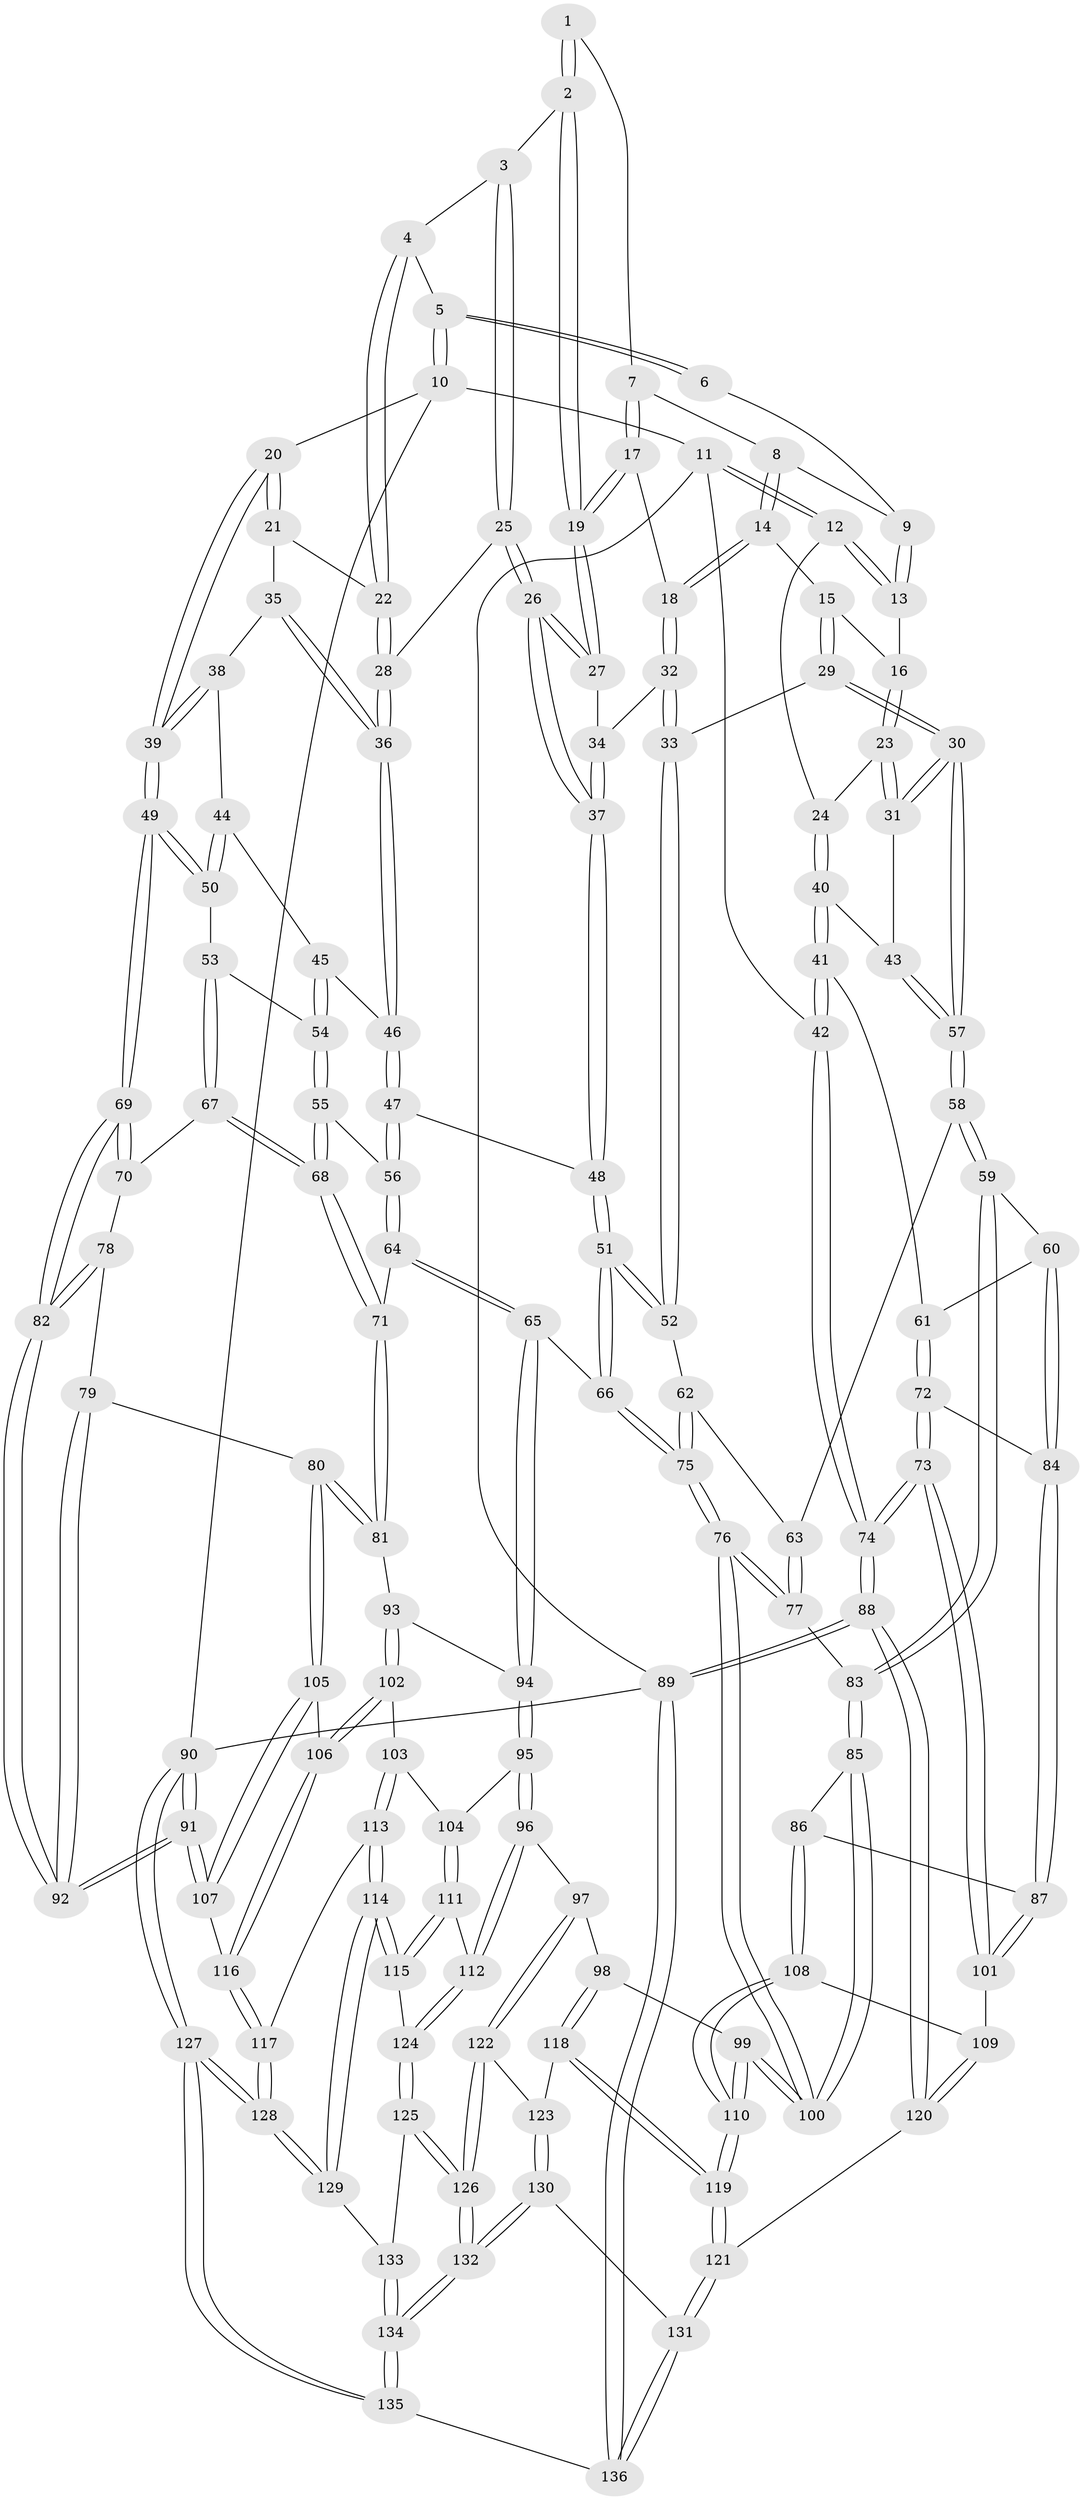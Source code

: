 // Generated by graph-tools (version 1.1) at 2025/27/03/09/25 03:27:03]
// undirected, 136 vertices, 337 edges
graph export_dot {
graph [start="1"]
  node [color=gray90,style=filled];
  1 [pos="+0.4555574633489497+0"];
  2 [pos="+0.5874825548710845+0.09255387781487574"];
  3 [pos="+0.7039476270662927+0.10866781668039549"];
  4 [pos="+0.8197692023136253+0"];
  5 [pos="+0.9166847170734136+0"];
  6 [pos="+0.44430194186638583+0"];
  7 [pos="+0.4658082771296348+0.10013203178726446"];
  8 [pos="+0.410411975198798+0.09055095244883614"];
  9 [pos="+0.40623419481889533+0"];
  10 [pos="+1+0"];
  11 [pos="+0+0"];
  12 [pos="+0+0"];
  13 [pos="+0.05986543159778148+0"];
  14 [pos="+0.39538972116568805+0.15508276325859974"];
  15 [pos="+0.36132171063944835+0.15832327521650194"];
  16 [pos="+0.28313010357610163+0.09291677642772384"];
  17 [pos="+0.47976907677384745+0.15752555282051728"];
  18 [pos="+0.4393699487761006+0.16866391003600856"];
  19 [pos="+0.5281099291038267+0.16586075159398855"];
  20 [pos="+1+0"];
  21 [pos="+0.9101476502637155+0.20434853149260376"];
  22 [pos="+0.8725472310255613+0.19711507796382066"];
  23 [pos="+0.24455765648441055+0.2612650017373409"];
  24 [pos="+0.2218941257094339+0.2523547981952569"];
  25 [pos="+0.7270619175897778+0.23661017389028982"];
  26 [pos="+0.6790170493852491+0.2774299892107293"];
  27 [pos="+0.5292654270162094+0.1693881798435593"];
  28 [pos="+0.76725445964284+0.2466626584965344"];
  29 [pos="+0.3128046327122769+0.32811257827066526"];
  30 [pos="+0.3095842641649739+0.32907786898881247"];
  31 [pos="+0.3047052654408731+0.32462956948913096"];
  32 [pos="+0.4233212320850824+0.3190485923697997"];
  33 [pos="+0.41033408398382937+0.3378405646056605"];
  34 [pos="+0.5158334227859108+0.25632997771509186"];
  35 [pos="+0.9259900916593299+0.2662944921857658"];
  36 [pos="+0.8282145397911731+0.3288426880831997"];
  37 [pos="+0.641166766203957+0.342137715827426"];
  38 [pos="+0.9510978445062146+0.2980962354379939"];
  39 [pos="+1+0.34637731048987"];
  40 [pos="+0.023213291112704555+0.29350311793855766"];
  41 [pos="+0+0.3015204972019135"];
  42 [pos="+0+0.2313828167177403"];
  43 [pos="+0.14490105423830285+0.3191976826378726"];
  44 [pos="+0.9070441020679558+0.36020242594673985"];
  45 [pos="+0.8789750717073221+0.3651221229280818"];
  46 [pos="+0.8403446140227293+0.36239661052376265"];
  47 [pos="+0.8204457349725652+0.4013304310556129"];
  48 [pos="+0.6394564781517867+0.350483026295813"];
  49 [pos="+1+0.35894788224441787"];
  50 [pos="+0.9879736259880114+0.4182900378609592"];
  51 [pos="+0.5961066992115203+0.4490918395117964"];
  52 [pos="+0.4785577904162271+0.4107330712687218"];
  53 [pos="+0.9576920306009126+0.4459063140734054"];
  54 [pos="+0.910553025111186+0.43464226568815595"];
  55 [pos="+0.8499008298598062+0.4611674908937895"];
  56 [pos="+0.8181634017239354+0.4222221179471925"];
  57 [pos="+0.2715591608930336+0.39308114404942207"];
  58 [pos="+0.24108069174504848+0.4500303638180331"];
  59 [pos="+0.23526072031703926+0.4544691303560773"];
  60 [pos="+0.2344968269766578+0.45465095217727514"];
  61 [pos="+0.1008913327435521+0.4283358868870513"];
  62 [pos="+0.4096322874044504+0.4901324554351682"];
  63 [pos="+0.34877443205118286+0.4982603484650136"];
  64 [pos="+0.710058649268013+0.4946535634742277"];
  65 [pos="+0.634322526823283+0.5146072741942249"];
  66 [pos="+0.6130430013501723+0.4935745829816889"];
  67 [pos="+0.9343260532960972+0.5045723634290126"];
  68 [pos="+0.8727613770659658+0.5266408334596663"];
  69 [pos="+1+0.43985224247998617"];
  70 [pos="+0.9377320271148567+0.506890491512019"];
  71 [pos="+0.8641964832266319+0.544057845185461"];
  72 [pos="+0.06750076955303781+0.557677972164629"];
  73 [pos="+0+0.6752795740522582"];
  74 [pos="+0+0.6776623115011785"];
  75 [pos="+0.4429866771468904+0.6072716178510987"];
  76 [pos="+0.4045999023153939+0.6676792989472934"];
  77 [pos="+0.3720485332249702+0.6187438299538959"];
  78 [pos="+0.9721310152966579+0.5359146097996894"];
  79 [pos="+0.9345934991873489+0.6483795651737065"];
  80 [pos="+0.9070084134253482+0.6489255637630235"];
  81 [pos="+0.8602997721343737+0.6181606408295848"];
  82 [pos="+1+0.56632031210507"];
  83 [pos="+0.2696424206297785+0.5462142533114709"];
  84 [pos="+0.15487063106902024+0.6069058573079932"];
  85 [pos="+0.24809347795494088+0.656002730686499"];
  86 [pos="+0.19497868131093943+0.672834518686591"];
  87 [pos="+0.16362754515360642+0.6457256997499164"];
  88 [pos="+0+0.9816785670005297"];
  89 [pos="+0+1"];
  90 [pos="+1+1"];
  91 [pos="+1+0.9246279041748857"];
  92 [pos="+1+0.7251393269429295"];
  93 [pos="+0.8007994983891839+0.6372210304968943"];
  94 [pos="+0.6550836574458113+0.5829054825000283"];
  95 [pos="+0.6245433521393401+0.6824940664873985"];
  96 [pos="+0.5616062862526424+0.7340545437113322"];
  97 [pos="+0.4713066091230558+0.7441717029233775"];
  98 [pos="+0.4288373813482709+0.724151707962122"];
  99 [pos="+0.4119262599523469+0.7106626023652233"];
  100 [pos="+0.40253336576829285+0.6847648439356062"];
  101 [pos="+0.004707361824556433+0.7028071215547947"];
  102 [pos="+0.7766912416997398+0.7456616151744097"];
  103 [pos="+0.7645158813544473+0.7514753998281265"];
  104 [pos="+0.7079324315384828+0.7494806962302905"];
  105 [pos="+0.8970280692527278+0.6991488814251715"];
  106 [pos="+0.821317150027723+0.7674847488238746"];
  107 [pos="+0.9218488781403872+0.7913654249752549"];
  108 [pos="+0.19254415139234643+0.7318609948705949"];
  109 [pos="+0.12571949400091387+0.7924252455355204"];
  110 [pos="+0.2834855543521804+0.806160131704183"];
  111 [pos="+0.6963505847633427+0.7878909942543219"];
  112 [pos="+0.6053748767939797+0.8152323533389707"];
  113 [pos="+0.7567130677912847+0.8570186922942405"];
  114 [pos="+0.715638128783311+0.9038648824536103"];
  115 [pos="+0.6991020603897693+0.8787299712321338"];
  116 [pos="+0.8545224346472545+0.8160483344327929"];
  117 [pos="+0.849675210724636+0.8318097008457055"];
  118 [pos="+0.3825368230783264+0.873732890283911"];
  119 [pos="+0.2659818817266092+0.890285055489208"];
  120 [pos="+0.1236321607302421+0.8594488213925691"];
  121 [pos="+0.22943753239506676+0.9516418558187374"];
  122 [pos="+0.48973799059067463+0.8780669340525996"];
  123 [pos="+0.41336072357679354+0.9061634845521293"];
  124 [pos="+0.6073895586852018+0.8220814385802098"];
  125 [pos="+0.5666379478197905+0.9021857139668545"];
  126 [pos="+0.5245868572685691+0.9177220554833079"];
  127 [pos="+1+1"];
  128 [pos="+0.9519965128651957+1"];
  129 [pos="+0.7156428595672013+0.90498281952492"];
  130 [pos="+0.4015930831230962+0.941653191458926"];
  131 [pos="+0.2322782370521657+0.9771660674138711"];
  132 [pos="+0.5032644743103769+1"];
  133 [pos="+0.6518157981700102+0.932950331423017"];
  134 [pos="+0.5219282933444178+1"];
  135 [pos="+0.521636988805861+1"];
  136 [pos="+0.18112720052969597+1"];
  1 -- 2;
  1 -- 2;
  1 -- 7;
  2 -- 3;
  2 -- 19;
  2 -- 19;
  3 -- 4;
  3 -- 25;
  3 -- 25;
  4 -- 5;
  4 -- 22;
  4 -- 22;
  5 -- 6;
  5 -- 6;
  5 -- 10;
  5 -- 10;
  6 -- 9;
  7 -- 8;
  7 -- 17;
  7 -- 17;
  8 -- 9;
  8 -- 14;
  8 -- 14;
  9 -- 13;
  9 -- 13;
  10 -- 11;
  10 -- 20;
  10 -- 90;
  11 -- 12;
  11 -- 12;
  11 -- 42;
  11 -- 89;
  12 -- 13;
  12 -- 13;
  12 -- 24;
  13 -- 16;
  14 -- 15;
  14 -- 18;
  14 -- 18;
  15 -- 16;
  15 -- 29;
  15 -- 29;
  16 -- 23;
  16 -- 23;
  17 -- 18;
  17 -- 19;
  17 -- 19;
  18 -- 32;
  18 -- 32;
  19 -- 27;
  19 -- 27;
  20 -- 21;
  20 -- 21;
  20 -- 39;
  20 -- 39;
  21 -- 22;
  21 -- 35;
  22 -- 28;
  22 -- 28;
  23 -- 24;
  23 -- 31;
  23 -- 31;
  24 -- 40;
  24 -- 40;
  25 -- 26;
  25 -- 26;
  25 -- 28;
  26 -- 27;
  26 -- 27;
  26 -- 37;
  26 -- 37;
  27 -- 34;
  28 -- 36;
  28 -- 36;
  29 -- 30;
  29 -- 30;
  29 -- 33;
  30 -- 31;
  30 -- 31;
  30 -- 57;
  30 -- 57;
  31 -- 43;
  32 -- 33;
  32 -- 33;
  32 -- 34;
  33 -- 52;
  33 -- 52;
  34 -- 37;
  34 -- 37;
  35 -- 36;
  35 -- 36;
  35 -- 38;
  36 -- 46;
  36 -- 46;
  37 -- 48;
  37 -- 48;
  38 -- 39;
  38 -- 39;
  38 -- 44;
  39 -- 49;
  39 -- 49;
  40 -- 41;
  40 -- 41;
  40 -- 43;
  41 -- 42;
  41 -- 42;
  41 -- 61;
  42 -- 74;
  42 -- 74;
  43 -- 57;
  43 -- 57;
  44 -- 45;
  44 -- 50;
  44 -- 50;
  45 -- 46;
  45 -- 54;
  45 -- 54;
  46 -- 47;
  46 -- 47;
  47 -- 48;
  47 -- 56;
  47 -- 56;
  48 -- 51;
  48 -- 51;
  49 -- 50;
  49 -- 50;
  49 -- 69;
  49 -- 69;
  50 -- 53;
  51 -- 52;
  51 -- 52;
  51 -- 66;
  51 -- 66;
  52 -- 62;
  53 -- 54;
  53 -- 67;
  53 -- 67;
  54 -- 55;
  54 -- 55;
  55 -- 56;
  55 -- 68;
  55 -- 68;
  56 -- 64;
  56 -- 64;
  57 -- 58;
  57 -- 58;
  58 -- 59;
  58 -- 59;
  58 -- 63;
  59 -- 60;
  59 -- 83;
  59 -- 83;
  60 -- 61;
  60 -- 84;
  60 -- 84;
  61 -- 72;
  61 -- 72;
  62 -- 63;
  62 -- 75;
  62 -- 75;
  63 -- 77;
  63 -- 77;
  64 -- 65;
  64 -- 65;
  64 -- 71;
  65 -- 66;
  65 -- 94;
  65 -- 94;
  66 -- 75;
  66 -- 75;
  67 -- 68;
  67 -- 68;
  67 -- 70;
  68 -- 71;
  68 -- 71;
  69 -- 70;
  69 -- 70;
  69 -- 82;
  69 -- 82;
  70 -- 78;
  71 -- 81;
  71 -- 81;
  72 -- 73;
  72 -- 73;
  72 -- 84;
  73 -- 74;
  73 -- 74;
  73 -- 101;
  73 -- 101;
  74 -- 88;
  74 -- 88;
  75 -- 76;
  75 -- 76;
  76 -- 77;
  76 -- 77;
  76 -- 100;
  76 -- 100;
  77 -- 83;
  78 -- 79;
  78 -- 82;
  78 -- 82;
  79 -- 80;
  79 -- 92;
  79 -- 92;
  80 -- 81;
  80 -- 81;
  80 -- 105;
  80 -- 105;
  81 -- 93;
  82 -- 92;
  82 -- 92;
  83 -- 85;
  83 -- 85;
  84 -- 87;
  84 -- 87;
  85 -- 86;
  85 -- 100;
  85 -- 100;
  86 -- 87;
  86 -- 108;
  86 -- 108;
  87 -- 101;
  87 -- 101;
  88 -- 89;
  88 -- 89;
  88 -- 120;
  88 -- 120;
  89 -- 136;
  89 -- 136;
  89 -- 90;
  90 -- 91;
  90 -- 91;
  90 -- 127;
  90 -- 127;
  91 -- 92;
  91 -- 92;
  91 -- 107;
  91 -- 107;
  93 -- 94;
  93 -- 102;
  93 -- 102;
  94 -- 95;
  94 -- 95;
  95 -- 96;
  95 -- 96;
  95 -- 104;
  96 -- 97;
  96 -- 112;
  96 -- 112;
  97 -- 98;
  97 -- 122;
  97 -- 122;
  98 -- 99;
  98 -- 118;
  98 -- 118;
  99 -- 100;
  99 -- 100;
  99 -- 110;
  99 -- 110;
  101 -- 109;
  102 -- 103;
  102 -- 106;
  102 -- 106;
  103 -- 104;
  103 -- 113;
  103 -- 113;
  104 -- 111;
  104 -- 111;
  105 -- 106;
  105 -- 107;
  105 -- 107;
  106 -- 116;
  106 -- 116;
  107 -- 116;
  108 -- 109;
  108 -- 110;
  108 -- 110;
  109 -- 120;
  109 -- 120;
  110 -- 119;
  110 -- 119;
  111 -- 112;
  111 -- 115;
  111 -- 115;
  112 -- 124;
  112 -- 124;
  113 -- 114;
  113 -- 114;
  113 -- 117;
  114 -- 115;
  114 -- 115;
  114 -- 129;
  114 -- 129;
  115 -- 124;
  116 -- 117;
  116 -- 117;
  117 -- 128;
  117 -- 128;
  118 -- 119;
  118 -- 119;
  118 -- 123;
  119 -- 121;
  119 -- 121;
  120 -- 121;
  121 -- 131;
  121 -- 131;
  122 -- 123;
  122 -- 126;
  122 -- 126;
  123 -- 130;
  123 -- 130;
  124 -- 125;
  124 -- 125;
  125 -- 126;
  125 -- 126;
  125 -- 133;
  126 -- 132;
  126 -- 132;
  127 -- 128;
  127 -- 128;
  127 -- 135;
  127 -- 135;
  128 -- 129;
  128 -- 129;
  129 -- 133;
  130 -- 131;
  130 -- 132;
  130 -- 132;
  131 -- 136;
  131 -- 136;
  132 -- 134;
  132 -- 134;
  133 -- 134;
  133 -- 134;
  134 -- 135;
  134 -- 135;
  135 -- 136;
}
